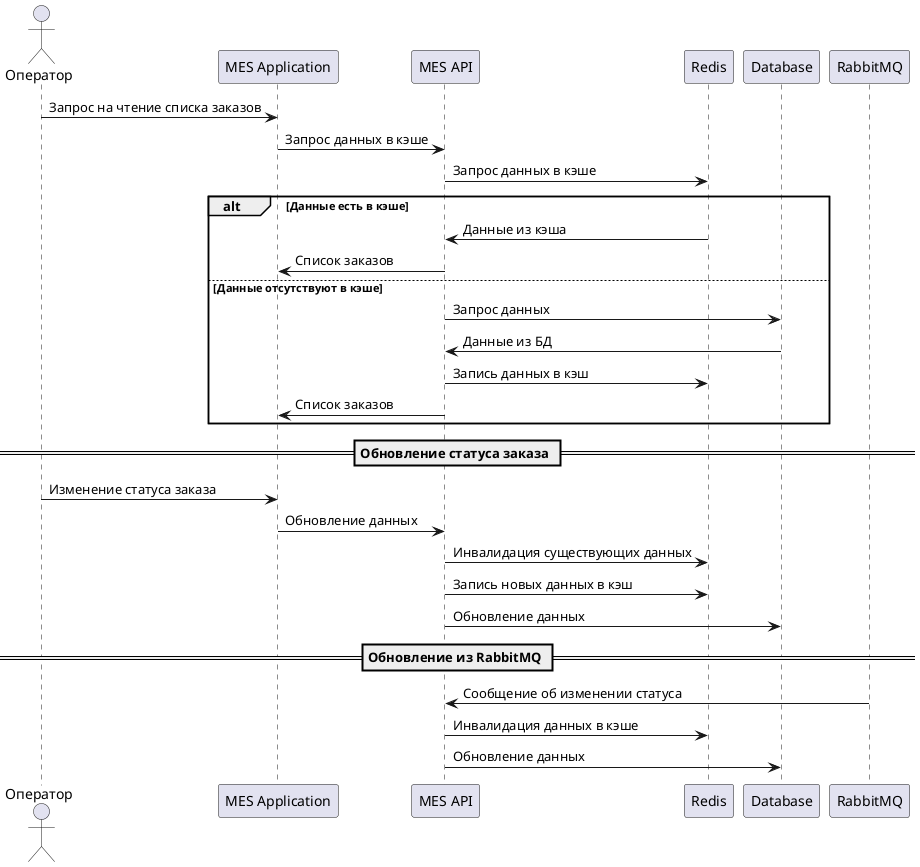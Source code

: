 @startuml
actor Оператор
participant MES as "MES Application"
participant "MES API"
participant Redis
participant БД as "Database"
participant RabbitMQ as "RabbitMQ"

Оператор -> MES: Запрос на чтение списка заказов
MES -> "MES API": Запрос данных в кэше
"MES API" -> Redis: Запрос данных в кэше
alt Данные есть в кэше
    Redis -> "MES API": Данные из кэша
    "MES API" -> MES: Список заказов
else Данные отсутствуют в кэше
    "MES API" -> БД: Запрос данных
    БД -> "MES API": Данные из БД
    "MES API" -> Redis: Запись данных в кэш
    "MES API" -> MES: Список заказов
end

== Обновление статуса заказа ==

Оператор -> MES: Изменение статуса заказа
MES -> "MES API": Обновление данных
"MES API" -> Redis: Инвалидация существующих данных
"MES API" -> Redis: Запись новых данных в кэш
"MES API" -> БД: Обновление данных

== Обновление из RabbitMQ ==

RabbitMQ -> "MES API": Сообщение об изменении статуса
"MES API" -> Redis: Инвалидация данных в кэше
"MES API" -> БД: Обновление данных
@enduml
